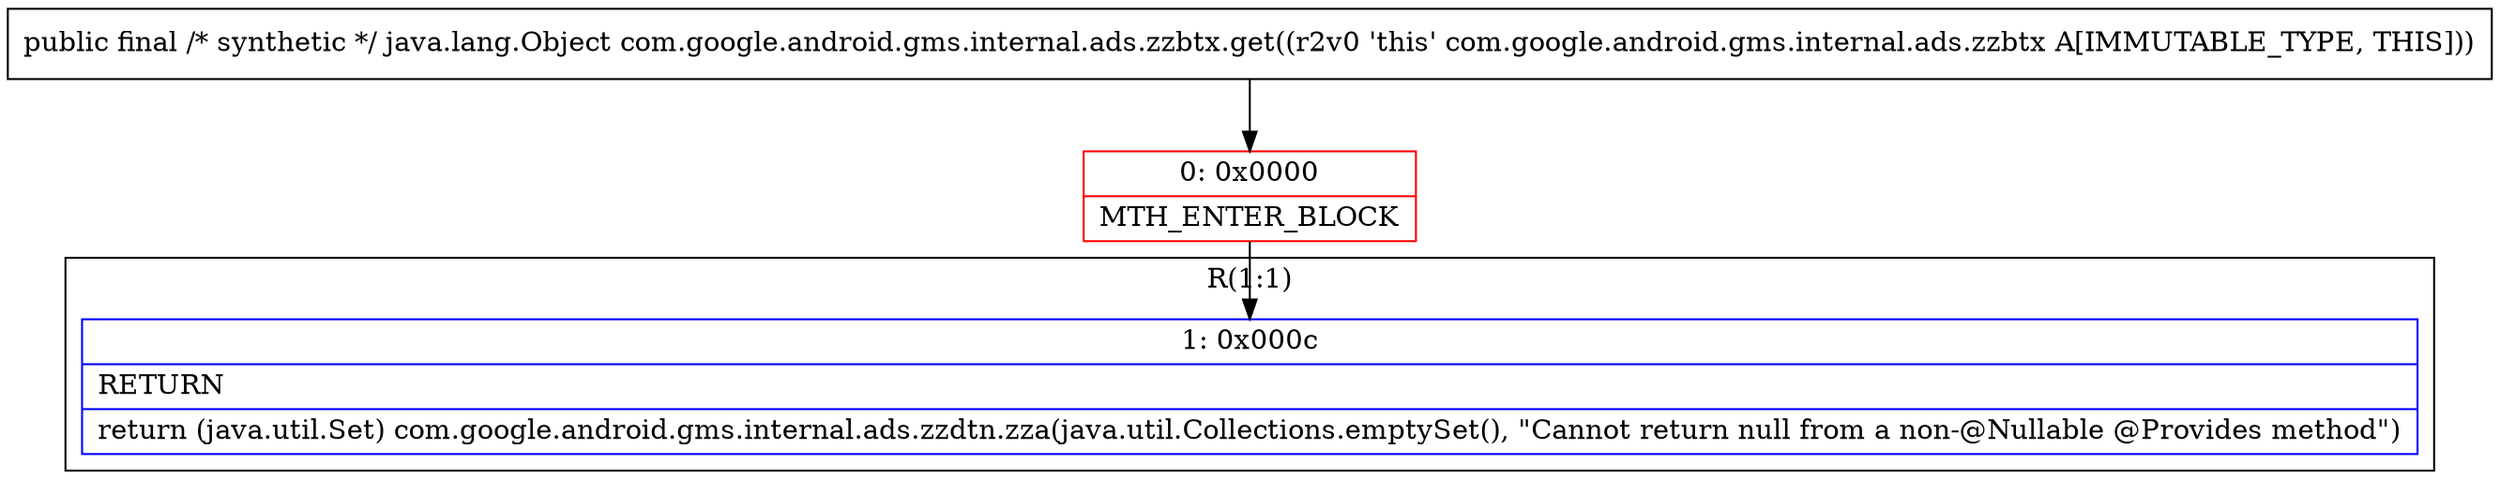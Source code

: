digraph "CFG forcom.google.android.gms.internal.ads.zzbtx.get()Ljava\/lang\/Object;" {
subgraph cluster_Region_1038859581 {
label = "R(1:1)";
node [shape=record,color=blue];
Node_1 [shape=record,label="{1\:\ 0x000c|RETURN\l|return (java.util.Set) com.google.android.gms.internal.ads.zzdtn.zza(java.util.Collections.emptySet(), \"Cannot return null from a non\-@Nullable @Provides method\")\l}"];
}
Node_0 [shape=record,color=red,label="{0\:\ 0x0000|MTH_ENTER_BLOCK\l}"];
MethodNode[shape=record,label="{public final \/* synthetic *\/ java.lang.Object com.google.android.gms.internal.ads.zzbtx.get((r2v0 'this' com.google.android.gms.internal.ads.zzbtx A[IMMUTABLE_TYPE, THIS])) }"];
MethodNode -> Node_0;
Node_0 -> Node_1;
}

